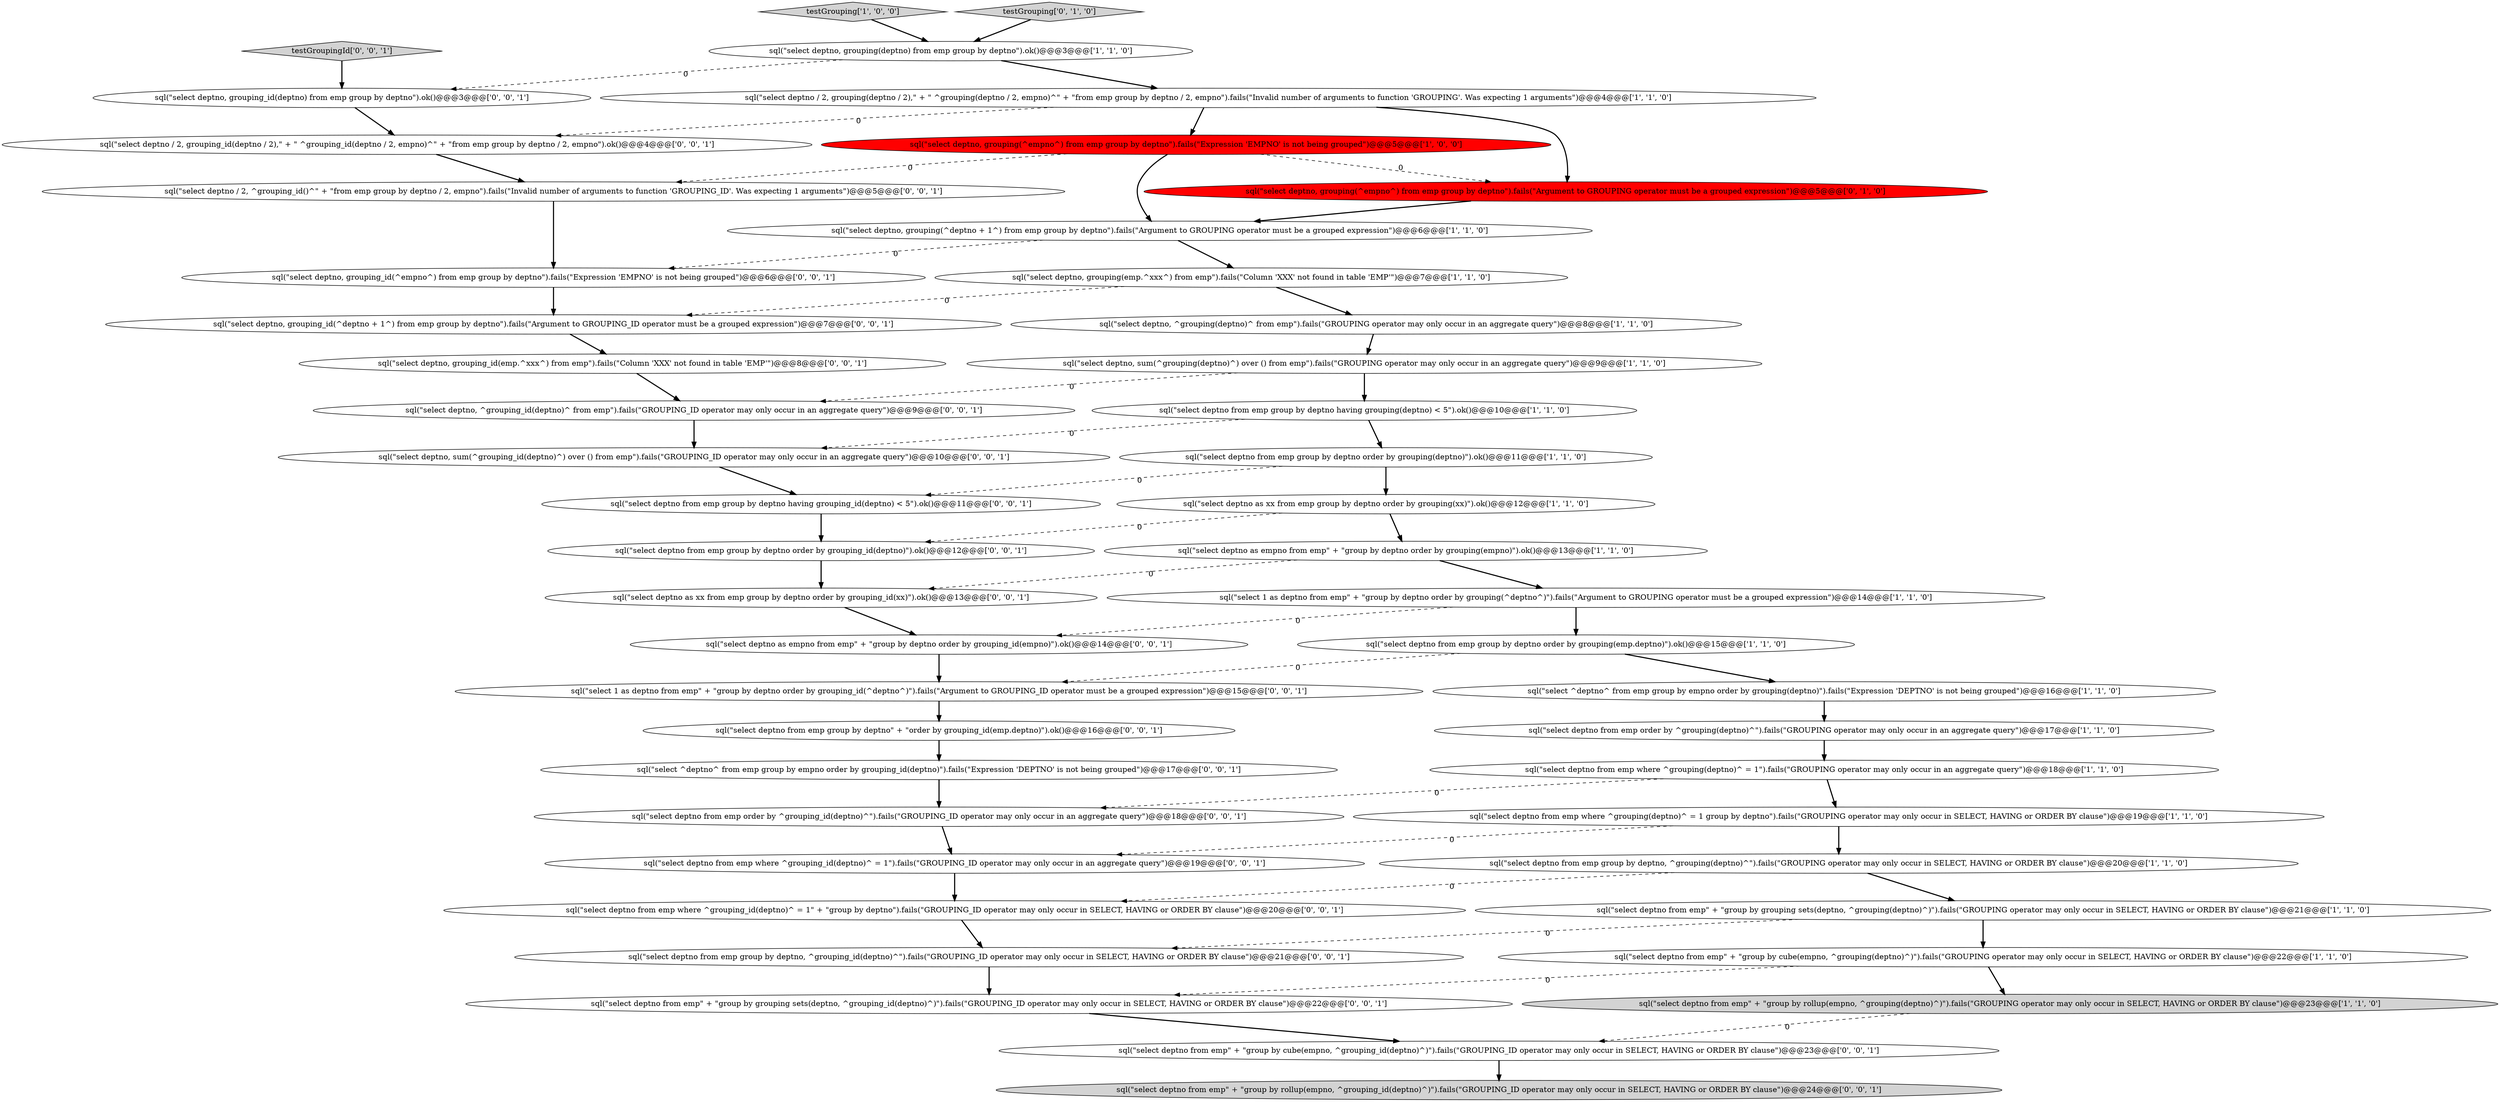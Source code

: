 digraph {
8 [style = filled, label = "sql(\"select ^deptno^ from emp group by empno order by grouping(deptno)\").fails(\"Expression 'DEPTNO' is not being grouped\")@@@16@@@['1', '1', '0']", fillcolor = white, shape = ellipse image = "AAA0AAABBB1BBB"];
21 [style = filled, label = "sql(\"select deptno from emp group by deptno order by grouping(deptno)\").ok()@@@11@@@['1', '1', '0']", fillcolor = white, shape = ellipse image = "AAA0AAABBB1BBB"];
12 [style = filled, label = "sql(\"select deptno from emp group by deptno, ^grouping(deptno)^\").fails(\"GROUPING operator may only occur in SELECT, HAVING or ORDER BY clause\")@@@20@@@['1', '1', '0']", fillcolor = white, shape = ellipse image = "AAA0AAABBB1BBB"];
15 [style = filled, label = "sql(\"select deptno, grouping(^deptno + 1^) from emp group by deptno\").fails(\"Argument to GROUPING operator must be a grouped expression\")@@@6@@@['1', '1', '0']", fillcolor = white, shape = ellipse image = "AAA0AAABBB1BBB"];
35 [style = filled, label = "sql(\"select deptno, ^grouping_id(deptno)^ from emp\").fails(\"GROUPING_ID operator may only occur in an aggregate query\")@@@9@@@['0', '0', '1']", fillcolor = white, shape = ellipse image = "AAA0AAABBB3BBB"];
37 [style = filled, label = "sql(\"select deptno, grouping_id(^empno^) from emp group by deptno\").fails(\"Expression 'EMPNO' is not being grouped\")@@@6@@@['0', '0', '1']", fillcolor = white, shape = ellipse image = "AAA0AAABBB3BBB"];
10 [style = filled, label = "sql(\"select deptno from emp group by deptno having grouping(deptno) < 5\").ok()@@@10@@@['1', '1', '0']", fillcolor = white, shape = ellipse image = "AAA0AAABBB1BBB"];
13 [style = filled, label = "testGrouping['1', '0', '0']", fillcolor = lightgray, shape = diamond image = "AAA0AAABBB1BBB"];
6 [style = filled, label = "sql(\"select deptno from emp group by deptno order by grouping(emp.deptno)\").ok()@@@15@@@['1', '1', '0']", fillcolor = white, shape = ellipse image = "AAA0AAABBB1BBB"];
38 [style = filled, label = "sql(\"select deptno / 2, ^grouping_id()^\" + \"from emp group by deptno / 2, empno\").fails(\"Invalid number of arguments to function 'GROUPING_ID'. Was expecting 1 arguments\")@@@5@@@['0', '0', '1']", fillcolor = white, shape = ellipse image = "AAA0AAABBB3BBB"];
19 [style = filled, label = "sql(\"select deptno from emp where ^grouping(deptno)^ = 1\").fails(\"GROUPING operator may only occur in an aggregate query\")@@@18@@@['1', '1', '0']", fillcolor = white, shape = ellipse image = "AAA0AAABBB1BBB"];
23 [style = filled, label = "sql(\"select deptno, grouping(^empno^) from emp group by deptno\").fails(\"Argument to GROUPING operator must be a grouped expression\")@@@5@@@['0', '1', '0']", fillcolor = red, shape = ellipse image = "AAA1AAABBB2BBB"];
33 [style = filled, label = "sql(\"select deptno from emp group by deptno having grouping_id(deptno) < 5\").ok()@@@11@@@['0', '0', '1']", fillcolor = white, shape = ellipse image = "AAA0AAABBB3BBB"];
45 [style = filled, label = "sql(\"select deptno, grouping_id(deptno) from emp group by deptno\").ok()@@@3@@@['0', '0', '1']", fillcolor = white, shape = ellipse image = "AAA0AAABBB3BBB"];
42 [style = filled, label = "sql(\"select deptno, grouping_id(emp.^xxx^) from emp\").fails(\"Column 'XXX' not found in table 'EMP'\")@@@8@@@['0', '0', '1']", fillcolor = white, shape = ellipse image = "AAA0AAABBB3BBB"];
9 [style = filled, label = "sql(\"select deptno, sum(^grouping(deptno)^) over () from emp\").fails(\"GROUPING operator may only occur in an aggregate query\")@@@9@@@['1', '1', '0']", fillcolor = white, shape = ellipse image = "AAA0AAABBB1BBB"];
25 [style = filled, label = "sql(\"select deptno / 2, grouping_id(deptno / 2),\" + \" ^grouping_id(deptno / 2, empno)^\" + \"from emp group by deptno / 2, empno\").ok()@@@4@@@['0', '0', '1']", fillcolor = white, shape = ellipse image = "AAA0AAABBB3BBB"];
43 [style = filled, label = "sql(\"select deptno, sum(^grouping_id(deptno)^) over () from emp\").fails(\"GROUPING_ID operator may only occur in an aggregate query\")@@@10@@@['0', '0', '1']", fillcolor = white, shape = ellipse image = "AAA0AAABBB3BBB"];
36 [style = filled, label = "sql(\"select deptno from emp where ^grouping_id(deptno)^ = 1\" + \"group by deptno\").fails(\"GROUPING_ID operator may only occur in SELECT, HAVING or ORDER BY clause\")@@@20@@@['0', '0', '1']", fillcolor = white, shape = ellipse image = "AAA0AAABBB3BBB"];
22 [style = filled, label = "testGrouping['0', '1', '0']", fillcolor = lightgray, shape = diamond image = "AAA0AAABBB2BBB"];
0 [style = filled, label = "sql(\"select deptno, grouping(^empno^) from emp group by deptno\").fails(\"Expression 'EMPNO' is not being grouped\")@@@5@@@['1', '0', '0']", fillcolor = red, shape = ellipse image = "AAA1AAABBB1BBB"];
46 [style = filled, label = "sql(\"select deptno, grouping_id(^deptno + 1^) from emp group by deptno\").fails(\"Argument to GROUPING_ID operator must be a grouped expression\")@@@7@@@['0', '0', '1']", fillcolor = white, shape = ellipse image = "AAA0AAABBB3BBB"];
28 [style = filled, label = "sql(\"select deptno from emp group by deptno order by grouping_id(deptno)\").ok()@@@12@@@['0', '0', '1']", fillcolor = white, shape = ellipse image = "AAA0AAABBB3BBB"];
4 [style = filled, label = "sql(\"select deptno from emp\" + \"group by grouping sets(deptno, ^grouping(deptno)^)\").fails(\"GROUPING operator may only occur in SELECT, HAVING or ORDER BY clause\")@@@21@@@['1', '1', '0']", fillcolor = white, shape = ellipse image = "AAA0AAABBB1BBB"];
1 [style = filled, label = "sql(\"select deptno as xx from emp group by deptno order by grouping(xx)\").ok()@@@12@@@['1', '1', '0']", fillcolor = white, shape = ellipse image = "AAA0AAABBB1BBB"];
31 [style = filled, label = "sql(\"select deptno from emp\" + \"group by cube(empno, ^grouping_id(deptno)^)\").fails(\"GROUPING_ID operator may only occur in SELECT, HAVING or ORDER BY clause\")@@@23@@@['0', '0', '1']", fillcolor = white, shape = ellipse image = "AAA0AAABBB3BBB"];
27 [style = filled, label = "sql(\"select deptno from emp\" + \"group by grouping sets(deptno, ^grouping_id(deptno)^)\").fails(\"GROUPING_ID operator may only occur in SELECT, HAVING or ORDER BY clause\")@@@22@@@['0', '0', '1']", fillcolor = white, shape = ellipse image = "AAA0AAABBB3BBB"];
5 [style = filled, label = "sql(\"select deptno, ^grouping(deptno)^ from emp\").fails(\"GROUPING operator may only occur in an aggregate query\")@@@8@@@['1', '1', '0']", fillcolor = white, shape = ellipse image = "AAA0AAABBB1BBB"];
7 [style = filled, label = "sql(\"select deptno / 2, grouping(deptno / 2),\" + \" ^grouping(deptno / 2, empno)^\" + \"from emp group by deptno / 2, empno\").fails(\"Invalid number of arguments to function 'GROUPING'. Was expecting 1 arguments\")@@@4@@@['1', '1', '0']", fillcolor = white, shape = ellipse image = "AAA0AAABBB1BBB"];
14 [style = filled, label = "sql(\"select deptno, grouping(emp.^xxx^) from emp\").fails(\"Column 'XXX' not found in table 'EMP'\")@@@7@@@['1', '1', '0']", fillcolor = white, shape = ellipse image = "AAA0AAABBB1BBB"];
30 [style = filled, label = "sql(\"select ^deptno^ from emp group by empno order by grouping_id(deptno)\").fails(\"Expression 'DEPTNO' is not being grouped\")@@@17@@@['0', '0', '1']", fillcolor = white, shape = ellipse image = "AAA0AAABBB3BBB"];
39 [style = filled, label = "sql(\"select deptno as xx from emp group by deptno order by grouping_id(xx)\").ok()@@@13@@@['0', '0', '1']", fillcolor = white, shape = ellipse image = "AAA0AAABBB3BBB"];
29 [style = filled, label = "sql(\"select deptno from emp where ^grouping_id(deptno)^ = 1\").fails(\"GROUPING_ID operator may only occur in an aggregate query\")@@@19@@@['0', '0', '1']", fillcolor = white, shape = ellipse image = "AAA0AAABBB3BBB"];
26 [style = filled, label = "sql(\"select deptno as empno from emp\" + \"group by deptno order by grouping_id(empno)\").ok()@@@14@@@['0', '0', '1']", fillcolor = white, shape = ellipse image = "AAA0AAABBB3BBB"];
32 [style = filled, label = "testGroupingId['0', '0', '1']", fillcolor = lightgray, shape = diamond image = "AAA0AAABBB3BBB"];
11 [style = filled, label = "sql(\"select deptno from emp order by ^grouping(deptno)^\").fails(\"GROUPING operator may only occur in an aggregate query\")@@@17@@@['1', '1', '0']", fillcolor = white, shape = ellipse image = "AAA0AAABBB1BBB"];
16 [style = filled, label = "sql(\"select deptno from emp\" + \"group by cube(empno, ^grouping(deptno)^)\").fails(\"GROUPING operator may only occur in SELECT, HAVING or ORDER BY clause\")@@@22@@@['1', '1', '0']", fillcolor = white, shape = ellipse image = "AAA0AAABBB1BBB"];
41 [style = filled, label = "sql(\"select deptno from emp order by ^grouping_id(deptno)^\").fails(\"GROUPING_ID operator may only occur in an aggregate query\")@@@18@@@['0', '0', '1']", fillcolor = white, shape = ellipse image = "AAA0AAABBB3BBB"];
24 [style = filled, label = "sql(\"select deptno from emp group by deptno, ^grouping_id(deptno)^\").fails(\"GROUPING_ID operator may only occur in SELECT, HAVING or ORDER BY clause\")@@@21@@@['0', '0', '1']", fillcolor = white, shape = ellipse image = "AAA0AAABBB3BBB"];
2 [style = filled, label = "sql(\"select deptno as empno from emp\" + \"group by deptno order by grouping(empno)\").ok()@@@13@@@['1', '1', '0']", fillcolor = white, shape = ellipse image = "AAA0AAABBB1BBB"];
17 [style = filled, label = "sql(\"select deptno from emp where ^grouping(deptno)^ = 1 group by deptno\").fails(\"GROUPING operator may only occur in SELECT, HAVING or ORDER BY clause\")@@@19@@@['1', '1', '0']", fillcolor = white, shape = ellipse image = "AAA0AAABBB1BBB"];
40 [style = filled, label = "sql(\"select 1 as deptno from emp\" + \"group by deptno order by grouping_id(^deptno^)\").fails(\"Argument to GROUPING_ID operator must be a grouped expression\")@@@15@@@['0', '0', '1']", fillcolor = white, shape = ellipse image = "AAA0AAABBB3BBB"];
34 [style = filled, label = "sql(\"select deptno from emp\" + \"group by rollup(empno, ^grouping_id(deptno)^)\").fails(\"GROUPING_ID operator may only occur in SELECT, HAVING or ORDER BY clause\")@@@24@@@['0', '0', '1']", fillcolor = lightgray, shape = ellipse image = "AAA0AAABBB3BBB"];
3 [style = filled, label = "sql(\"select 1 as deptno from emp\" + \"group by deptno order by grouping(^deptno^)\").fails(\"Argument to GROUPING operator must be a grouped expression\")@@@14@@@['1', '1', '0']", fillcolor = white, shape = ellipse image = "AAA0AAABBB1BBB"];
18 [style = filled, label = "sql(\"select deptno, grouping(deptno) from emp group by deptno\").ok()@@@3@@@['1', '1', '0']", fillcolor = white, shape = ellipse image = "AAA0AAABBB1BBB"];
20 [style = filled, label = "sql(\"select deptno from emp\" + \"group by rollup(empno, ^grouping(deptno)^)\").fails(\"GROUPING operator may only occur in SELECT, HAVING or ORDER BY clause\")@@@23@@@['1', '1', '0']", fillcolor = lightgray, shape = ellipse image = "AAA0AAABBB1BBB"];
44 [style = filled, label = "sql(\"select deptno from emp group by deptno\" + \"order by grouping_id(emp.deptno)\").ok()@@@16@@@['0', '0', '1']", fillcolor = white, shape = ellipse image = "AAA0AAABBB3BBB"];
44->30 [style = bold, label=""];
29->36 [style = bold, label=""];
46->42 [style = bold, label=""];
32->45 [style = bold, label=""];
30->41 [style = bold, label=""];
3->26 [style = dashed, label="0"];
15->14 [style = bold, label=""];
5->9 [style = bold, label=""];
16->27 [style = dashed, label="0"];
15->37 [style = dashed, label="0"];
28->39 [style = bold, label=""];
41->29 [style = bold, label=""];
2->3 [style = bold, label=""];
33->28 [style = bold, label=""];
0->23 [style = dashed, label="0"];
20->31 [style = dashed, label="0"];
23->15 [style = bold, label=""];
27->31 [style = bold, label=""];
3->6 [style = bold, label=""];
7->0 [style = bold, label=""];
26->40 [style = bold, label=""];
10->21 [style = bold, label=""];
19->17 [style = bold, label=""];
9->10 [style = bold, label=""];
18->45 [style = dashed, label="0"];
11->19 [style = bold, label=""];
35->43 [style = bold, label=""];
14->46 [style = dashed, label="0"];
1->28 [style = dashed, label="0"];
0->38 [style = dashed, label="0"];
6->40 [style = dashed, label="0"];
17->29 [style = dashed, label="0"];
0->15 [style = bold, label=""];
39->26 [style = bold, label=""];
31->34 [style = bold, label=""];
19->41 [style = dashed, label="0"];
42->35 [style = bold, label=""];
9->35 [style = dashed, label="0"];
17->12 [style = bold, label=""];
22->18 [style = bold, label=""];
45->25 [style = bold, label=""];
36->24 [style = bold, label=""];
37->46 [style = bold, label=""];
12->4 [style = bold, label=""];
38->37 [style = bold, label=""];
21->33 [style = dashed, label="0"];
12->36 [style = dashed, label="0"];
7->23 [style = bold, label=""];
21->1 [style = bold, label=""];
6->8 [style = bold, label=""];
2->39 [style = dashed, label="0"];
7->25 [style = dashed, label="0"];
43->33 [style = bold, label=""];
1->2 [style = bold, label=""];
10->43 [style = dashed, label="0"];
4->24 [style = dashed, label="0"];
18->7 [style = bold, label=""];
16->20 [style = bold, label=""];
8->11 [style = bold, label=""];
24->27 [style = bold, label=""];
4->16 [style = bold, label=""];
13->18 [style = bold, label=""];
40->44 [style = bold, label=""];
14->5 [style = bold, label=""];
25->38 [style = bold, label=""];
}
